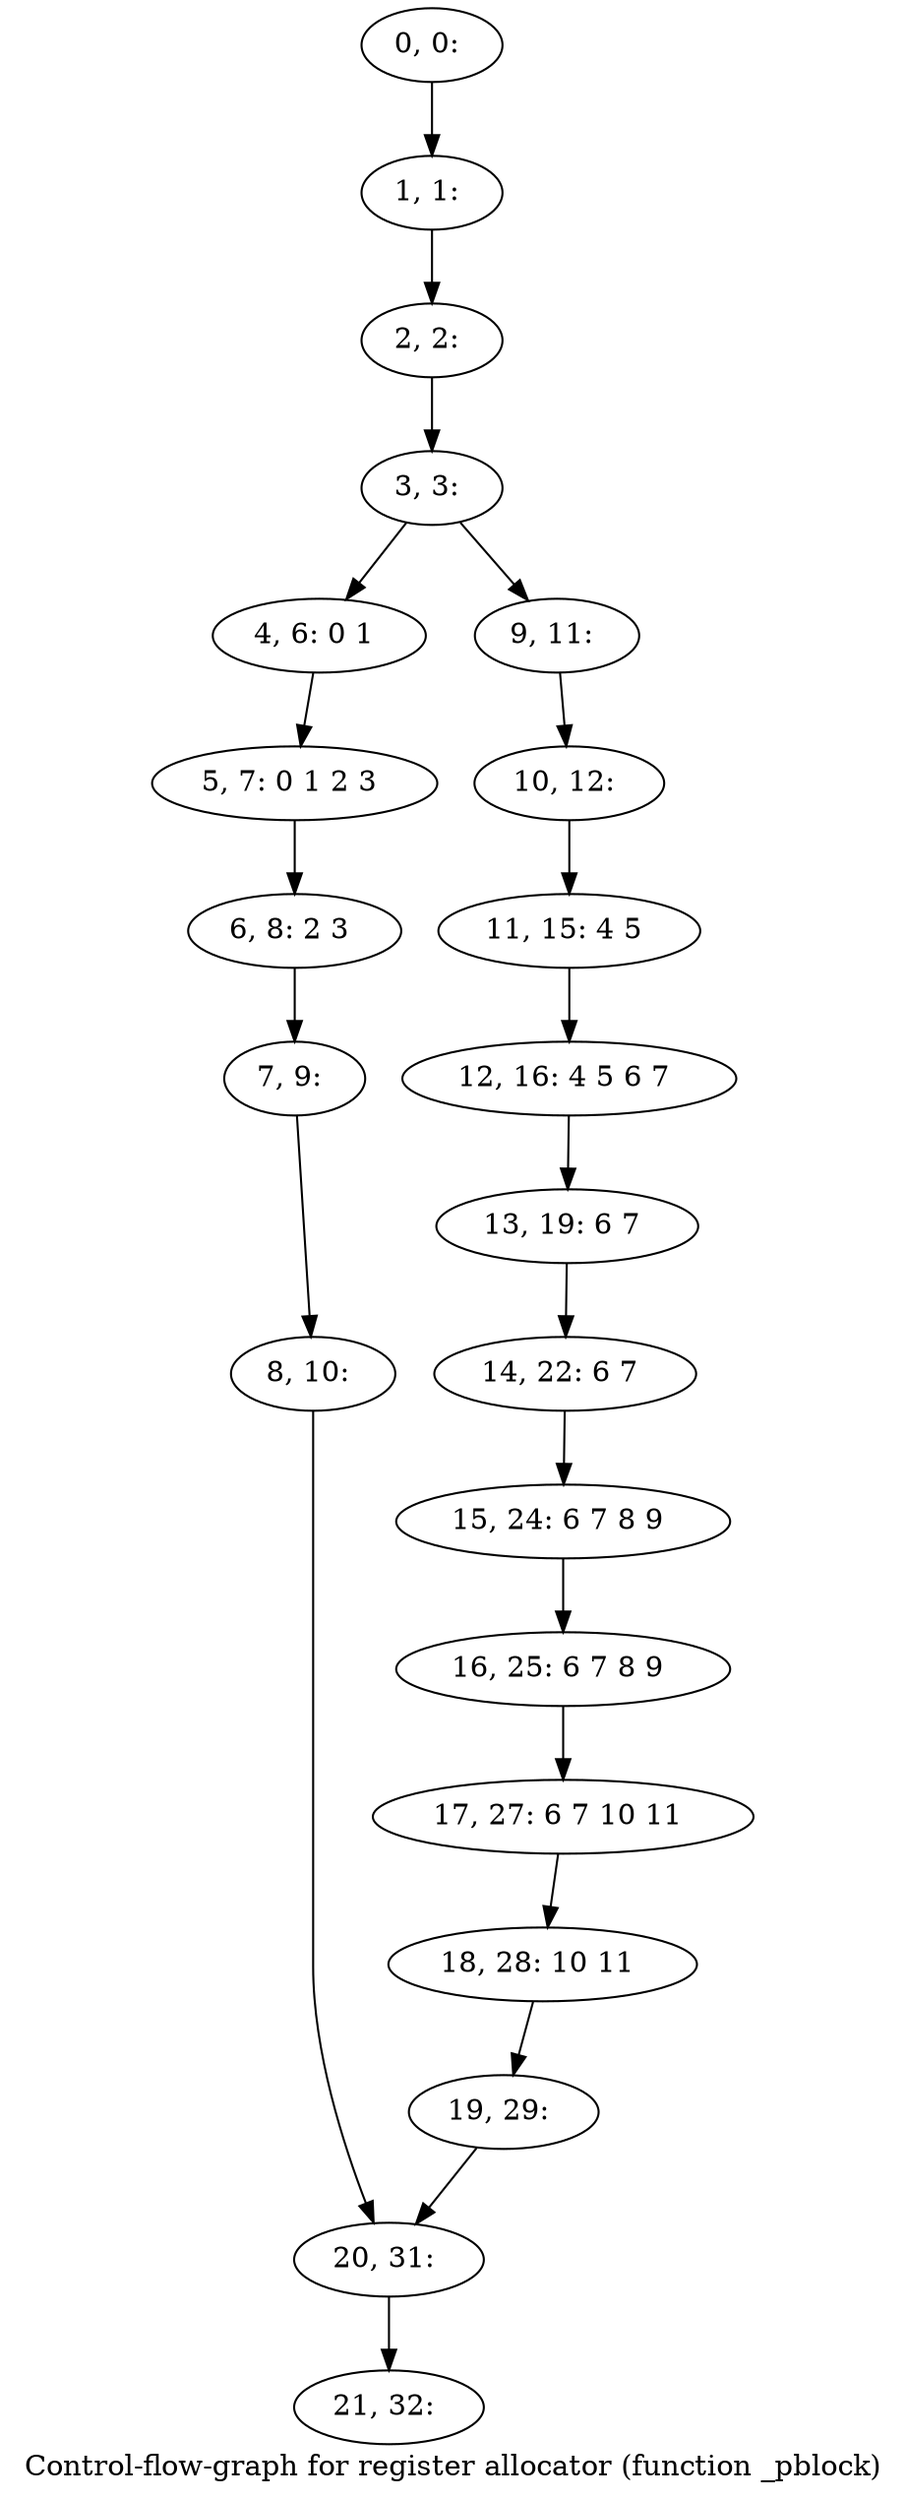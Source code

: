 digraph G {
graph [label="Control-flow-graph for register allocator (function _pblock)"]
0[label="0, 0: "];
1[label="1, 1: "];
2[label="2, 2: "];
3[label="3, 3: "];
4[label="4, 6: 0 1 "];
5[label="5, 7: 0 1 2 3 "];
6[label="6, 8: 2 3 "];
7[label="7, 9: "];
8[label="8, 10: "];
9[label="9, 11: "];
10[label="10, 12: "];
11[label="11, 15: 4 5 "];
12[label="12, 16: 4 5 6 7 "];
13[label="13, 19: 6 7 "];
14[label="14, 22: 6 7 "];
15[label="15, 24: 6 7 8 9 "];
16[label="16, 25: 6 7 8 9 "];
17[label="17, 27: 6 7 10 11 "];
18[label="18, 28: 10 11 "];
19[label="19, 29: "];
20[label="20, 31: "];
21[label="21, 32: "];
0->1 ;
1->2 ;
2->3 ;
3->4 ;
3->9 ;
4->5 ;
5->6 ;
6->7 ;
7->8 ;
8->20 ;
9->10 ;
10->11 ;
11->12 ;
12->13 ;
13->14 ;
14->15 ;
15->16 ;
16->17 ;
17->18 ;
18->19 ;
19->20 ;
20->21 ;
}
